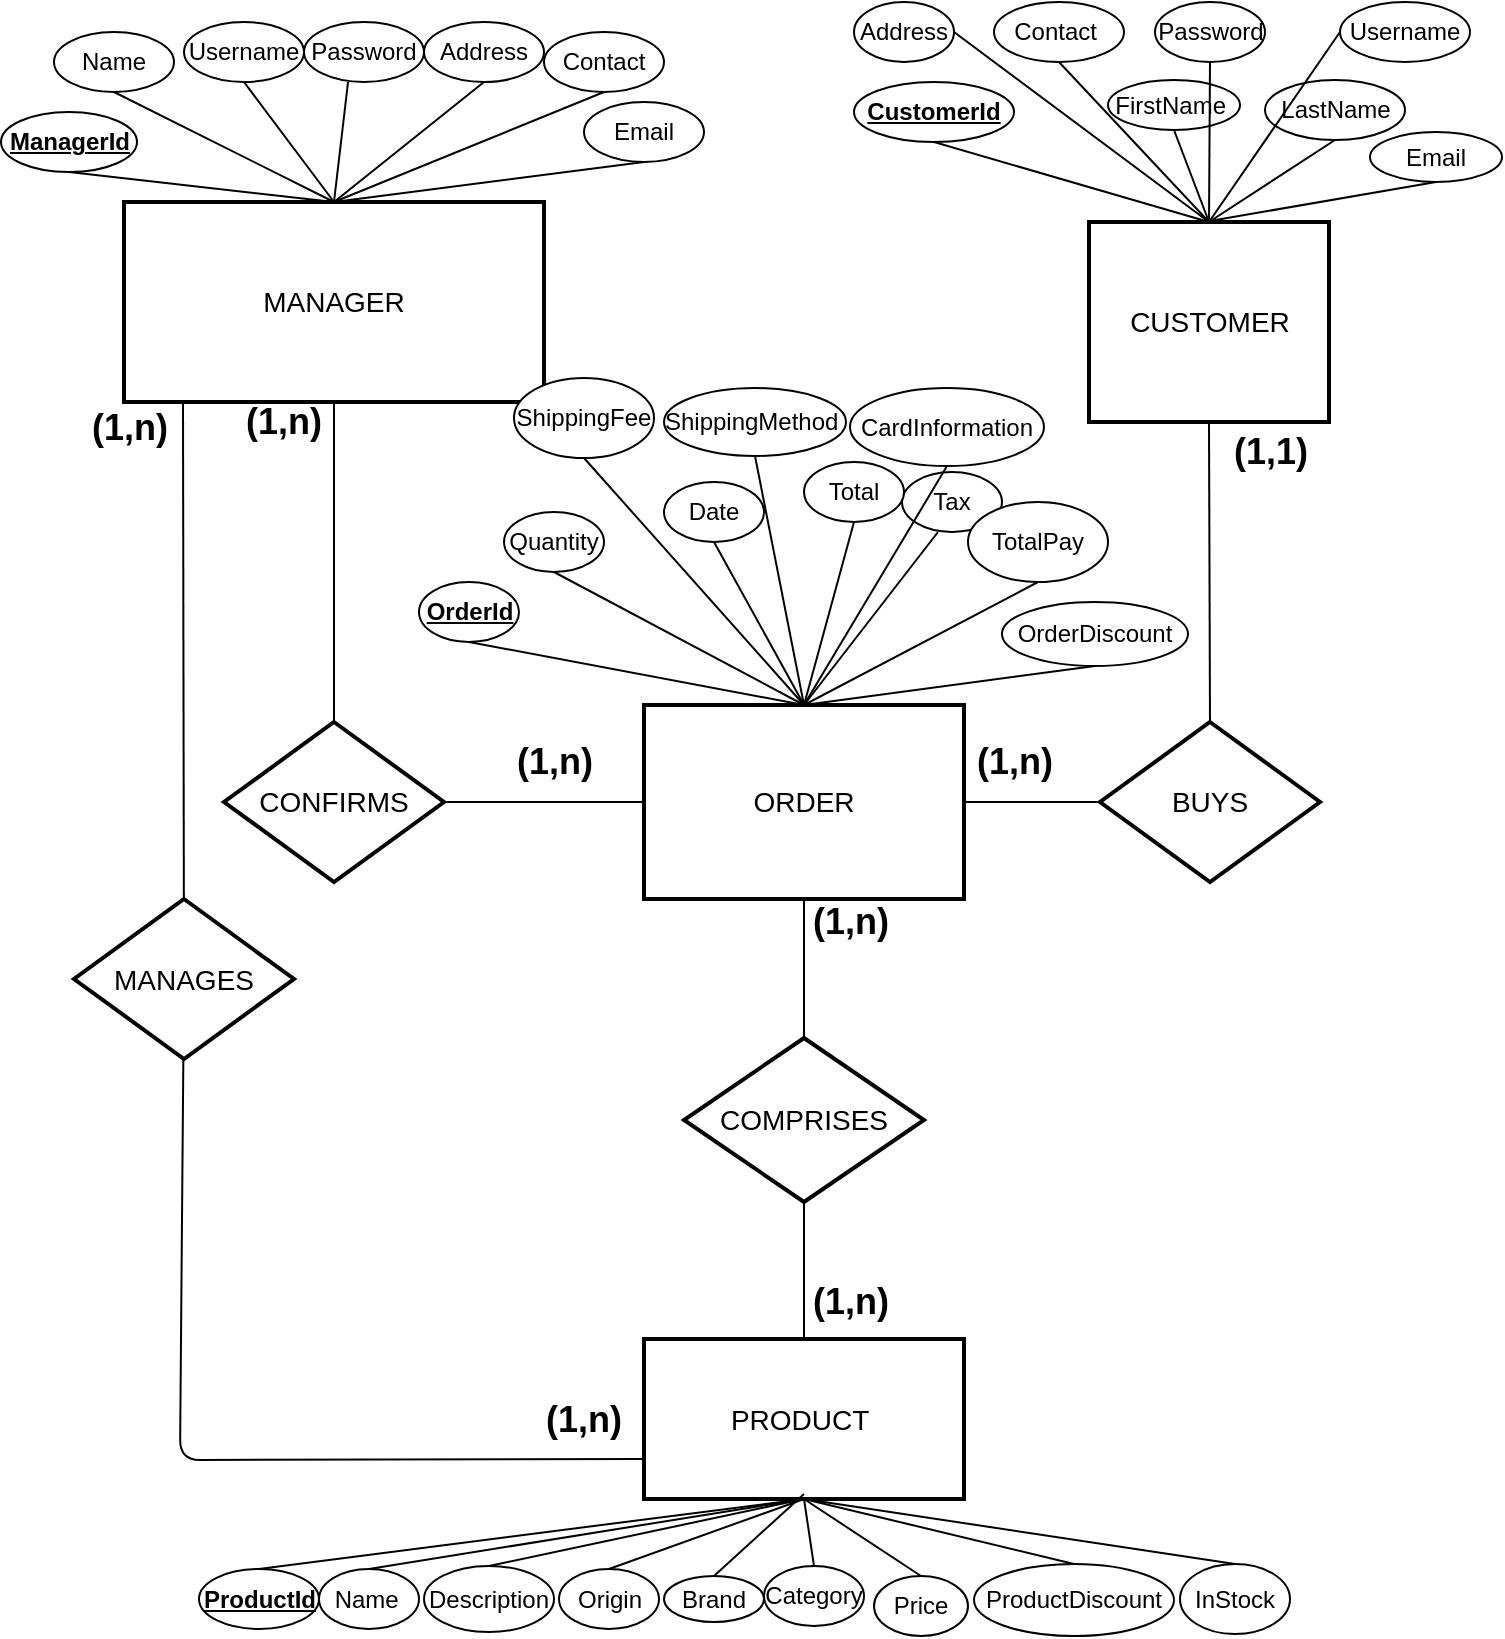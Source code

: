 <mxfile version="12.1.9" type="github" pages="3">
  <diagram id="4OfXftk75SzX3CCM5KAg" name="Page-1">
    <mxGraphModel dx="1088" dy="728" grid="1" gridSize="10" guides="1" tooltips="1" connect="1" arrows="1" fold="1" page="1" pageScale="1" pageWidth="850" pageHeight="1100" math="0" shadow="0">
      <root>
        <mxCell id="0"/>
        <mxCell id="1" parent="0"/>
        <mxCell id="jnK2DR1FTww_ajMCzkvB-4" value="PRODUCT&amp;nbsp;&lt;br&gt;" style="strokeWidth=2;whiteSpace=wrap;html=1;align=center;fontSize=14;" parent="1" vertex="1">
          <mxGeometry x="360" y="788.5" width="160" height="80" as="geometry"/>
        </mxCell>
        <mxCell id="jnK2DR1FTww_ajMCzkvB-7" value="CUSTOMER" style="strokeWidth=2;whiteSpace=wrap;html=1;align=center;fontSize=14;" parent="1" vertex="1">
          <mxGeometry x="582.5" y="230" width="120" height="100" as="geometry"/>
        </mxCell>
        <mxCell id="jnK2DR1FTww_ajMCzkvB-8" value="MANAGER" style="strokeWidth=2;whiteSpace=wrap;html=1;align=center;fontSize=14;" parent="1" vertex="1">
          <mxGeometry x="100" y="220" width="210" height="100" as="geometry"/>
        </mxCell>
        <mxCell id="jnK2DR1FTww_ajMCzkvB-9" value="ORDER" style="strokeWidth=2;whiteSpace=wrap;html=1;align=center;fontSize=14;" parent="1" vertex="1">
          <mxGeometry x="360" y="471.5" width="160" height="97" as="geometry"/>
        </mxCell>
        <mxCell id="jnK2DR1FTww_ajMCzkvB-10" value="COMPRISES" style="shape=rhombus;strokeWidth=2;fontSize=17;perimeter=rhombusPerimeter;whiteSpace=wrap;html=1;align=center;fontSize=14;" parent="1" vertex="1">
          <mxGeometry x="380" y="638" width="120" height="82" as="geometry"/>
        </mxCell>
        <mxCell id="jnK2DR1FTww_ajMCzkvB-11" value="BUYS" style="shape=rhombus;strokeWidth=2;fontSize=17;perimeter=rhombusPerimeter;whiteSpace=wrap;html=1;align=center;fontSize=14;" parent="1" vertex="1">
          <mxGeometry x="588" y="480" width="110" height="80" as="geometry"/>
        </mxCell>
        <mxCell id="jnK2DR1FTww_ajMCzkvB-12" value="CONFIRMS" style="shape=rhombus;strokeWidth=2;fontSize=13;perimeter=rhombusPerimeter;whiteSpace=wrap;html=1;align=center;fontSize=14;" parent="1" vertex="1">
          <mxGeometry x="150" y="480" width="110" height="80" as="geometry"/>
        </mxCell>
        <mxCell id="jnK2DR1FTww_ajMCzkvB-13" value="Name&amp;nbsp;" style="ellipse;whiteSpace=wrap;html=1;" parent="1" vertex="1">
          <mxGeometry x="197.5" y="903.5" width="50" height="30" as="geometry"/>
        </mxCell>
        <mxCell id="jnK2DR1FTww_ajMCzkvB-15" value="Origin" style="ellipse;whiteSpace=wrap;html=1;" parent="1" vertex="1">
          <mxGeometry x="317.5" y="903.5" width="50" height="30" as="geometry"/>
        </mxCell>
        <mxCell id="jnK2DR1FTww_ajMCzkvB-16" value="Price" style="ellipse;whiteSpace=wrap;html=1;" parent="1" vertex="1">
          <mxGeometry x="475" y="907" width="47" height="30" as="geometry"/>
        </mxCell>
        <mxCell id="jnK2DR1FTww_ajMCzkvB-17" value="InStock" style="ellipse;whiteSpace=wrap;html=1;" parent="1" vertex="1">
          <mxGeometry x="628" y="901" width="55" height="35" as="geometry"/>
        </mxCell>
        <mxCell id="jnK2DR1FTww_ajMCzkvB-18" value="ProductId" style="ellipse;whiteSpace=wrap;html=1;fontStyle=5" parent="1" vertex="1">
          <mxGeometry x="137.5" y="903.5" width="60" height="30" as="geometry"/>
        </mxCell>
        <mxCell id="jnK2DR1FTww_ajMCzkvB-19" value="Description" style="ellipse;whiteSpace=wrap;html=1;" parent="1" vertex="1">
          <mxGeometry x="250" y="902" width="65" height="33" as="geometry"/>
        </mxCell>
        <mxCell id="jnK2DR1FTww_ajMCzkvB-20" value="ProductDiscount" style="ellipse;whiteSpace=wrap;html=1;" parent="1" vertex="1">
          <mxGeometry x="525" y="901" width="100" height="36" as="geometry"/>
        </mxCell>
        <mxCell id="jnK2DR1FTww_ajMCzkvB-23" value="Date" style="ellipse;whiteSpace=wrap;html=1;" parent="1" vertex="1">
          <mxGeometry x="370" y="360" width="50" height="30" as="geometry"/>
        </mxCell>
        <mxCell id="jnK2DR1FTww_ajMCzkvB-24" value="Quantity" style="ellipse;whiteSpace=wrap;html=1;" parent="1" vertex="1">
          <mxGeometry x="290" y="375" width="50" height="30" as="geometry"/>
        </mxCell>
        <mxCell id="jnK2DR1FTww_ajMCzkvB-25" value="CustomerId" style="ellipse;whiteSpace=wrap;html=1;fontStyle=5" parent="1" vertex="1">
          <mxGeometry x="465" y="160" width="80" height="30" as="geometry"/>
        </mxCell>
        <mxCell id="jnK2DR1FTww_ajMCzkvB-26" value="CardInformation" style="ellipse;whiteSpace=wrap;html=1;" parent="1" vertex="1">
          <mxGeometry x="463" y="313" width="97" height="39" as="geometry"/>
        </mxCell>
        <mxCell id="jnK2DR1FTww_ajMCzkvB-27" value="FirstName&amp;nbsp;" style="ellipse;whiteSpace=wrap;html=1;" parent="1" vertex="1">
          <mxGeometry x="592" y="159" width="66" height="25" as="geometry"/>
        </mxCell>
        <mxCell id="jnK2DR1FTww_ajMCzkvB-28" value="OrderId" style="ellipse;whiteSpace=wrap;html=1;fontStyle=5" parent="1" vertex="1">
          <mxGeometry x="247.5" y="410" width="50" height="30" as="geometry"/>
        </mxCell>
        <mxCell id="jnK2DR1FTww_ajMCzkvB-31" value="ShippingMethod&amp;nbsp;" style="ellipse;whiteSpace=wrap;html=1;" parent="1" vertex="1">
          <mxGeometry x="370" y="313" width="91" height="34" as="geometry"/>
        </mxCell>
        <mxCell id="jnK2DR1FTww_ajMCzkvB-33" value="LastName" style="ellipse;whiteSpace=wrap;html=1;" parent="1" vertex="1">
          <mxGeometry x="670.5" y="159" width="70" height="30" as="geometry"/>
        </mxCell>
        <mxCell id="jnK2DR1FTww_ajMCzkvB-39" value="Contact&amp;nbsp;" style="ellipse;whiteSpace=wrap;html=1;" parent="1" vertex="1">
          <mxGeometry x="535" y="120" width="65" height="30" as="geometry"/>
        </mxCell>
        <mxCell id="jnK2DR1FTww_ajMCzkvB-40" value="Password" style="ellipse;whiteSpace=wrap;html=1;" parent="1" vertex="1">
          <mxGeometry x="615.5" y="120" width="55" height="30" as="geometry"/>
        </mxCell>
        <mxCell id="jnK2DR1FTww_ajMCzkvB-41" value="Address" style="ellipse;whiteSpace=wrap;html=1;" parent="1" vertex="1">
          <mxGeometry x="465" y="120" width="50" height="30" as="geometry"/>
        </mxCell>
        <mxCell id="jnK2DR1FTww_ajMCzkvB-48" value="OrderDiscount" style="ellipse;whiteSpace=wrap;html=1;" parent="1" vertex="1">
          <mxGeometry x="539" y="420" width="93" height="32" as="geometry"/>
        </mxCell>
        <mxCell id="jnK2DR1FTww_ajMCzkvB-49" value="Tax" style="ellipse;whiteSpace=wrap;html=1;" parent="1" vertex="1">
          <mxGeometry x="489" y="355" width="50" height="30" as="geometry"/>
        </mxCell>
        <mxCell id="jnK2DR1FTww_ajMCzkvB-50" value="Total" style="ellipse;whiteSpace=wrap;html=1;" parent="1" vertex="1">
          <mxGeometry x="440" y="350" width="50" height="30" as="geometry"/>
        </mxCell>
        <mxCell id="jnK2DR1FTww_ajMCzkvB-51" value="ShippingFee" style="ellipse;whiteSpace=wrap;html=1;" parent="1" vertex="1">
          <mxGeometry x="295" y="308" width="70" height="40" as="geometry"/>
        </mxCell>
        <mxCell id="jnK2DR1FTww_ajMCzkvB-52" value="" style="endArrow=none;html=1;fontSize=13;exitX=0.5;exitY=0;exitDx=0;exitDy=0;entryX=0.5;entryY=1;entryDx=0;entryDy=0;" parent="1" source="jnK2DR1FTww_ajMCzkvB-18" target="jnK2DR1FTww_ajMCzkvB-4" edge="1">
          <mxGeometry width="50" height="50" relative="1" as="geometry">
            <mxPoint x="90" y="1040" as="sourcePoint"/>
            <mxPoint x="206" y="799" as="targetPoint"/>
          </mxGeometry>
        </mxCell>
        <mxCell id="jnK2DR1FTww_ajMCzkvB-53" value="" style="endArrow=none;html=1;fontSize=13;entryX=0.5;entryY=1;entryDx=0;entryDy=0;exitX=0.5;exitY=0;exitDx=0;exitDy=0;" parent="1" source="jnK2DR1FTww_ajMCzkvB-13" target="jnK2DR1FTww_ajMCzkvB-4" edge="1">
          <mxGeometry width="50" height="50" relative="1" as="geometry">
            <mxPoint x="130" y="850" as="sourcePoint"/>
            <mxPoint x="222.02" y="809.04" as="targetPoint"/>
          </mxGeometry>
        </mxCell>
        <mxCell id="jnK2DR1FTww_ajMCzkvB-54" value="" style="endArrow=none;html=1;fontSize=13;exitX=0.5;exitY=0;exitDx=0;exitDy=0;entryX=0.5;entryY=1;entryDx=0;entryDy=0;" parent="1" source="jnK2DR1FTww_ajMCzkvB-20" target="jnK2DR1FTww_ajMCzkvB-4" edge="1">
          <mxGeometry width="50" height="50" relative="1" as="geometry">
            <mxPoint x="140" y="860" as="sourcePoint"/>
            <mxPoint x="210" y="800" as="targetPoint"/>
            <Array as="points"/>
          </mxGeometry>
        </mxCell>
        <mxCell id="jnK2DR1FTww_ajMCzkvB-55" value="" style="endArrow=none;html=1;fontSize=13;exitX=0.5;exitY=0;exitDx=0;exitDy=0;entryX=0.5;entryY=1;entryDx=0;entryDy=0;" parent="1" source="jnK2DR1FTww_ajMCzkvB-17" target="jnK2DR1FTww_ajMCzkvB-4" edge="1">
          <mxGeometry width="50" height="50" relative="1" as="geometry">
            <mxPoint x="200" y="900" as="sourcePoint"/>
            <mxPoint x="210" y="800" as="targetPoint"/>
          </mxGeometry>
        </mxCell>
        <mxCell id="jnK2DR1FTww_ajMCzkvB-56" value="" style="endArrow=none;html=1;fontSize=13;exitX=0.5;exitY=0;exitDx=0;exitDy=0;entryX=0.5;entryY=1;entryDx=0;entryDy=0;" parent="1" source="jnK2DR1FTww_ajMCzkvB-15" target="jnK2DR1FTww_ajMCzkvB-4" edge="1">
          <mxGeometry width="50" height="50" relative="1" as="geometry">
            <mxPoint x="160" y="880" as="sourcePoint"/>
            <mxPoint x="210" y="800" as="targetPoint"/>
          </mxGeometry>
        </mxCell>
        <mxCell id="jnK2DR1FTww_ajMCzkvB-57" value="" style="endArrow=none;html=1;fontSize=13;exitX=0.5;exitY=0;exitDx=0;exitDy=0;entryX=0.5;entryY=1;entryDx=0;entryDy=0;" parent="1" source="jnK2DR1FTww_ajMCzkvB-19" target="jnK2DR1FTww_ajMCzkvB-4" edge="1">
          <mxGeometry width="50" height="50" relative="1" as="geometry">
            <mxPoint x="170" y="890" as="sourcePoint"/>
            <mxPoint x="210" y="800" as="targetPoint"/>
          </mxGeometry>
        </mxCell>
        <mxCell id="jnK2DR1FTww_ajMCzkvB-58" value="" style="endArrow=none;html=1;fontSize=13;exitX=0.5;exitY=0;exitDx=0;exitDy=0;entryX=0.5;entryY=1;entryDx=0;entryDy=0;" parent="1" source="jnK2DR1FTww_ajMCzkvB-16" target="jnK2DR1FTww_ajMCzkvB-4" edge="1">
          <mxGeometry width="50" height="50" relative="1" as="geometry">
            <mxPoint x="300" y="850" as="sourcePoint"/>
            <mxPoint x="220" y="810" as="targetPoint"/>
          </mxGeometry>
        </mxCell>
        <mxCell id="jnK2DR1FTww_ajMCzkvB-61" value="" style="endArrow=none;html=1;fontSize=13;entryX=0.5;entryY=0;entryDx=0;entryDy=0;exitX=0.5;exitY=1;exitDx=0;exitDy=0;" parent="1" source="jnK2DR1FTww_ajMCzkvB-28" target="jnK2DR1FTww_ajMCzkvB-9" edge="1">
          <mxGeometry width="50" height="50" relative="1" as="geometry">
            <mxPoint x="90" y="1040" as="sourcePoint"/>
            <mxPoint x="140" y="990" as="targetPoint"/>
          </mxGeometry>
        </mxCell>
        <mxCell id="jnK2DR1FTww_ajMCzkvB-64" value="" style="endArrow=none;html=1;fontSize=13;exitX=0.36;exitY=1;exitDx=0;exitDy=0;exitPerimeter=0;entryX=0.5;entryY=0;entryDx=0;entryDy=0;" parent="1" source="jnK2DR1FTww_ajMCzkvB-49" target="jnK2DR1FTww_ajMCzkvB-9" edge="1">
          <mxGeometry width="50" height="50" relative="1" as="geometry">
            <mxPoint x="575" y="870" as="sourcePoint"/>
            <mxPoint x="430" y="470" as="targetPoint"/>
          </mxGeometry>
        </mxCell>
        <mxCell id="jnK2DR1FTww_ajMCzkvB-65" value="" style="endArrow=none;html=1;fontSize=13;entryX=0.5;entryY=0;entryDx=0;entryDy=0;exitX=0.5;exitY=1;exitDx=0;exitDy=0;" parent="1" source="jnK2DR1FTww_ajMCzkvB-24" target="jnK2DR1FTww_ajMCzkvB-9" edge="1">
          <mxGeometry width="50" height="50" relative="1" as="geometry">
            <mxPoint x="640" y="830" as="sourcePoint"/>
            <mxPoint x="660" y="800" as="targetPoint"/>
          </mxGeometry>
        </mxCell>
        <mxCell id="jnK2DR1FTww_ajMCzkvB-66" value="" style="endArrow=none;html=1;fontSize=13;entryX=0.5;entryY=0;entryDx=0;entryDy=0;exitX=0.5;exitY=1;exitDx=0;exitDy=0;" parent="1" source="jnK2DR1FTww_ajMCzkvB-23" target="jnK2DR1FTww_ajMCzkvB-9" edge="1">
          <mxGeometry width="50" height="50" relative="1" as="geometry">
            <mxPoint x="595" y="890" as="sourcePoint"/>
            <mxPoint x="710" y="845" as="targetPoint"/>
          </mxGeometry>
        </mxCell>
        <mxCell id="jnK2DR1FTww_ajMCzkvB-68" value="" style="endArrow=none;html=1;fontSize=13;entryX=0.5;entryY=0;entryDx=0;entryDy=0;exitX=0.5;exitY=1;exitDx=0;exitDy=0;" parent="1" source="jnK2DR1FTww_ajMCzkvB-48" target="jnK2DR1FTww_ajMCzkvB-9" edge="1">
          <mxGeometry width="50" height="50" relative="1" as="geometry">
            <mxPoint x="605" y="900" as="sourcePoint"/>
            <mxPoint x="720" y="855" as="targetPoint"/>
          </mxGeometry>
        </mxCell>
        <mxCell id="jnK2DR1FTww_ajMCzkvB-70" value="" style="endArrow=none;html=1;fontSize=13;entryX=0.5;entryY=0;entryDx=0;entryDy=0;exitX=0.5;exitY=1;exitDx=0;exitDy=0;" parent="1" source="jnK2DR1FTww_ajMCzkvB-50" target="jnK2DR1FTww_ajMCzkvB-9" edge="1">
          <mxGeometry width="50" height="50" relative="1" as="geometry">
            <mxPoint x="625" y="920" as="sourcePoint"/>
            <mxPoint x="740" y="875" as="targetPoint"/>
          </mxGeometry>
        </mxCell>
        <mxCell id="0iS4P3OPMXxAXRuDkmN--1" value="" style="endArrow=none;html=1;fontSize=13;entryX=0.5;entryY=0;entryDx=0;entryDy=0;exitX=0.5;exitY=1;exitDx=0;exitDy=0;" parent="1" source="jnK2DR1FTww_ajMCzkvB-25" target="jnK2DR1FTww_ajMCzkvB-7" edge="1">
          <mxGeometry width="50" height="50" relative="1" as="geometry">
            <mxPoint x="515" y="437.5" as="sourcePoint"/>
            <mxPoint x="630" y="392.5" as="targetPoint"/>
          </mxGeometry>
        </mxCell>
        <mxCell id="0iS4P3OPMXxAXRuDkmN--2" value="" style="endArrow=none;html=1;fontSize=13;exitX=0.5;exitY=1;exitDx=0;exitDy=0;entryX=0.5;entryY=0;entryDx=0;entryDy=0;" parent="1" source="jnK2DR1FTww_ajMCzkvB-27" target="jnK2DR1FTww_ajMCzkvB-7" edge="1">
          <mxGeometry width="50" height="50" relative="1" as="geometry">
            <mxPoint x="540" y="200" as="sourcePoint"/>
            <mxPoint x="630" y="230" as="targetPoint"/>
          </mxGeometry>
        </mxCell>
        <mxCell id="0iS4P3OPMXxAXRuDkmN--3" value="" style="endArrow=none;html=1;fontSize=13;entryX=0.5;entryY=0;entryDx=0;entryDy=0;exitX=1;exitY=0.5;exitDx=0;exitDy=0;" parent="1" source="jnK2DR1FTww_ajMCzkvB-41" target="jnK2DR1FTww_ajMCzkvB-7" edge="1">
          <mxGeometry width="50" height="50" relative="1" as="geometry">
            <mxPoint x="550" y="210" as="sourcePoint"/>
            <mxPoint x="650" y="250" as="targetPoint"/>
          </mxGeometry>
        </mxCell>
        <mxCell id="0iS4P3OPMXxAXRuDkmN--4" value="" style="endArrow=none;html=1;fontSize=13;entryX=0.5;entryY=0;entryDx=0;entryDy=0;exitX=0.5;exitY=1;exitDx=0;exitDy=0;" parent="1" source="jnK2DR1FTww_ajMCzkvB-39" target="jnK2DR1FTww_ajMCzkvB-7" edge="1">
          <mxGeometry width="50" height="50" relative="1" as="geometry">
            <mxPoint x="560" y="220" as="sourcePoint"/>
            <mxPoint x="660" y="260" as="targetPoint"/>
          </mxGeometry>
        </mxCell>
        <mxCell id="0iS4P3OPMXxAXRuDkmN--5" value="" style="endArrow=none;html=1;fontSize=13;entryX=0.5;entryY=0;entryDx=0;entryDy=0;exitX=0.5;exitY=1;exitDx=0;exitDy=0;" parent="1" source="jnK2DR1FTww_ajMCzkvB-40" target="jnK2DR1FTww_ajMCzkvB-7" edge="1">
          <mxGeometry width="50" height="50" relative="1" as="geometry">
            <mxPoint x="570" y="230" as="sourcePoint"/>
            <mxPoint x="670" y="270" as="targetPoint"/>
          </mxGeometry>
        </mxCell>
        <mxCell id="0iS4P3OPMXxAXRuDkmN--6" value="" style="endArrow=none;html=1;fontSize=13;exitX=0.5;exitY=1;exitDx=0;exitDy=0;entryX=0.5;entryY=0;entryDx=0;entryDy=0;" parent="1" source="jnK2DR1FTww_ajMCzkvB-33" target="jnK2DR1FTww_ajMCzkvB-7" edge="1">
          <mxGeometry width="50" height="50" relative="1" as="geometry">
            <mxPoint x="580" y="240" as="sourcePoint"/>
            <mxPoint x="630" y="230" as="targetPoint"/>
          </mxGeometry>
        </mxCell>
        <mxCell id="0iS4P3OPMXxAXRuDkmN--15" value="ManagerId" style="ellipse;whiteSpace=wrap;html=1;fontStyle=5" parent="1" vertex="1">
          <mxGeometry x="38.5" y="175" width="68" height="30" as="geometry"/>
        </mxCell>
        <mxCell id="0iS4P3OPMXxAXRuDkmN--16" value="Username" style="ellipse;whiteSpace=wrap;html=1;" parent="1" vertex="1">
          <mxGeometry x="130" y="130" width="60" height="30" as="geometry"/>
        </mxCell>
        <mxCell id="0iS4P3OPMXxAXRuDkmN--19" value="" style="endArrow=none;html=1;fontSize=13;entryX=0.5;entryY=0;entryDx=0;entryDy=0;exitX=0.5;exitY=1;exitDx=0;exitDy=0;" parent="1" source="0iS4P3OPMXxAXRuDkmN--15" target="jnK2DR1FTww_ajMCzkvB-8" edge="1">
          <mxGeometry width="50" height="50" relative="1" as="geometry">
            <mxPoint x="515" y="200" as="sourcePoint"/>
            <mxPoint x="640" y="240" as="targetPoint"/>
          </mxGeometry>
        </mxCell>
        <mxCell id="0iS4P3OPMXxAXRuDkmN--20" value="" style="endArrow=none;html=1;fontSize=13;entryX=0.5;entryY=1;entryDx=0;entryDy=0;exitX=0.5;exitY=0;exitDx=0;exitDy=0;" parent="1" source="jnK2DR1FTww_ajMCzkvB-8" target="0iS4P3OPMXxAXRuDkmN--16" edge="1">
          <mxGeometry width="50" height="50" relative="1" as="geometry">
            <mxPoint x="155" y="200" as="sourcePoint"/>
            <mxPoint x="215" y="230" as="targetPoint"/>
          </mxGeometry>
        </mxCell>
        <mxCell id="0iS4P3OPMXxAXRuDkmN--21" value="" style="endArrow=none;html=1;fontSize=13;entryX=1;entryY=0.5;entryDx=0;entryDy=0;exitX=0;exitY=0.5;exitDx=0;exitDy=0;" parent="1" source="jnK2DR1FTww_ajMCzkvB-9" target="jnK2DR1FTww_ajMCzkvB-12" edge="1">
          <mxGeometry width="50" height="50" relative="1" as="geometry">
            <mxPoint x="610" y="710" as="sourcePoint"/>
            <mxPoint x="130" y="990" as="targetPoint"/>
          </mxGeometry>
        </mxCell>
        <mxCell id="0iS4P3OPMXxAXRuDkmN--22" value="" style="endArrow=none;html=1;fontSize=13;entryX=0.5;entryY=1;entryDx=0;entryDy=0;exitX=0.5;exitY=0;exitDx=0;exitDy=0;" parent="1" source="jnK2DR1FTww_ajMCzkvB-12" target="jnK2DR1FTww_ajMCzkvB-8" edge="1">
          <mxGeometry width="50" height="50" relative="1" as="geometry">
            <mxPoint x="90" y="570" as="sourcePoint"/>
            <mxPoint x="140" y="440" as="targetPoint"/>
          </mxGeometry>
        </mxCell>
        <mxCell id="0iS4P3OPMXxAXRuDkmN--23" value="" style="endArrow=none;html=1;fontSize=13;entryX=0.5;entryY=1;entryDx=0;entryDy=0;exitX=0.5;exitY=0;exitDx=0;exitDy=0;" parent="1" source="jnK2DR1FTww_ajMCzkvB-4" target="jnK2DR1FTww_ajMCzkvB-10" edge="1">
          <mxGeometry width="50" height="50" relative="1" as="geometry">
            <mxPoint x="80" y="1040" as="sourcePoint"/>
            <mxPoint x="130" y="990" as="targetPoint"/>
          </mxGeometry>
        </mxCell>
        <mxCell id="0iS4P3OPMXxAXRuDkmN--24" value="" style="endArrow=none;html=1;fontSize=13;exitX=0.5;exitY=0;exitDx=0;exitDy=0;" parent="1" source="jnK2DR1FTww_ajMCzkvB-10" target="jnK2DR1FTww_ajMCzkvB-9" edge="1">
          <mxGeometry width="50" height="50" relative="1" as="geometry">
            <mxPoint x="80" y="1040" as="sourcePoint"/>
            <mxPoint x="570" y="760" as="targetPoint"/>
          </mxGeometry>
        </mxCell>
        <mxCell id="0iS4P3OPMXxAXRuDkmN--25" value="" style="endArrow=none;html=1;fontSize=13;entryX=0;entryY=0.5;entryDx=0;entryDy=0;exitX=1;exitY=0.5;exitDx=0;exitDy=0;" parent="1" source="jnK2DR1FTww_ajMCzkvB-9" target="jnK2DR1FTww_ajMCzkvB-11" edge="1">
          <mxGeometry width="50" height="50" relative="1" as="geometry">
            <mxPoint x="360" y="620" as="sourcePoint"/>
            <mxPoint x="460" y="630" as="targetPoint"/>
          </mxGeometry>
        </mxCell>
        <mxCell id="0iS4P3OPMXxAXRuDkmN--28" value="" style="endArrow=none;html=1;fontSize=13;exitX=0.5;exitY=1;exitDx=0;exitDy=0;entryX=0.5;entryY=0;entryDx=0;entryDy=0;" parent="1" source="jnK2DR1FTww_ajMCzkvB-7" target="jnK2DR1FTww_ajMCzkvB-11" edge="1">
          <mxGeometry width="50" height="50" relative="1" as="geometry">
            <mxPoint x="470" y="435" as="sourcePoint"/>
            <mxPoint x="560" y="460" as="targetPoint"/>
          </mxGeometry>
        </mxCell>
        <mxCell id="0iS4P3OPMXxAXRuDkmN--29" value="" style="endArrow=none;html=1;fontSize=13;entryX=0.5;entryY=0;entryDx=0;entryDy=0;exitX=0.5;exitY=1;exitDx=0;exitDy=0;" parent="1" source="jnK2DR1FTww_ajMCzkvB-51" target="jnK2DR1FTww_ajMCzkvB-9" edge="1">
          <mxGeometry width="50" height="50" relative="1" as="geometry">
            <mxPoint x="701.51" y="898.01" as="sourcePoint"/>
            <mxPoint x="653" y="813" as="targetPoint"/>
          </mxGeometry>
        </mxCell>
        <mxCell id="0iS4P3OPMXxAXRuDkmN--30" value="" style="endArrow=none;html=1;fontSize=13;entryX=0.5;entryY=0;entryDx=0;entryDy=0;exitX=0.5;exitY=1;exitDx=0;exitDy=0;" parent="1" source="jnK2DR1FTww_ajMCzkvB-26" target="jnK2DR1FTww_ajMCzkvB-9" edge="1">
          <mxGeometry width="50" height="50" relative="1" as="geometry">
            <mxPoint x="711.51" y="908.01" as="sourcePoint"/>
            <mxPoint x="663" y="823" as="targetPoint"/>
          </mxGeometry>
        </mxCell>
        <mxCell id="0iS4P3OPMXxAXRuDkmN--31" value="" style="endArrow=none;html=1;fontSize=13;exitX=0.5;exitY=1;exitDx=0;exitDy=0;entryX=0.5;entryY=0;entryDx=0;entryDy=0;" parent="1" source="jnK2DR1FTww_ajMCzkvB-31" target="jnK2DR1FTww_ajMCzkvB-9" edge="1">
          <mxGeometry width="50" height="50" relative="1" as="geometry">
            <mxPoint x="721.51" y="918.01" as="sourcePoint"/>
            <mxPoint x="430" y="470" as="targetPoint"/>
          </mxGeometry>
        </mxCell>
        <mxCell id="0iS4P3OPMXxAXRuDkmN--37" value="(1,n)&amp;nbsp;" style="text;html=1;strokeColor=none;fillColor=none;align=center;verticalAlign=middle;whiteSpace=wrap;rounded=0;fontSize=18;fontStyle=1" parent="1" vertex="1">
          <mxGeometry x="150" y="320" width="65" height="20" as="geometry"/>
        </mxCell>
        <mxCell id="0iS4P3OPMXxAXRuDkmN--38" value="(1,n)" style="text;html=1;strokeColor=none;fillColor=none;align=center;verticalAlign=middle;whiteSpace=wrap;rounded=0;fontSize=18;fontStyle=1" parent="1" vertex="1">
          <mxGeometry x="430.5" y="760" width="65" height="20" as="geometry"/>
        </mxCell>
        <mxCell id="0iS4P3OPMXxAXRuDkmN--39" value="(1,1)" style="text;html=1;strokeColor=none;fillColor=none;align=center;verticalAlign=middle;whiteSpace=wrap;rounded=0;fontSize=18;fontStyle=1" parent="1" vertex="1">
          <mxGeometry x="640.5" y="335" width="65" height="20" as="geometry"/>
        </mxCell>
        <mxCell id="0iS4P3OPMXxAXRuDkmN--40" value="(1,n)" style="text;html=1;strokeColor=none;fillColor=none;align=center;verticalAlign=middle;whiteSpace=wrap;rounded=0;fontSize=18;fontStyle=1" parent="1" vertex="1">
          <mxGeometry x="430.5" y="570" width="65" height="20" as="geometry"/>
        </mxCell>
        <mxCell id="0iS4P3OPMXxAXRuDkmN--47" value="" style="endArrow=none;html=1;fontSize=13;exitX=0.5;exitY=0;exitDx=0;exitDy=0;entryX=0.5;entryY=1;entryDx=0;entryDy=0;" parent="1" source="KhhrRzOrdO5xU6kBtB1h-17" target="jnK2DR1FTww_ajMCzkvB-4" edge="1">
          <mxGeometry width="50" height="50" relative="1" as="geometry">
            <mxPoint x="72.5" y="884.5" as="sourcePoint"/>
            <mxPoint x="215" y="810" as="targetPoint"/>
          </mxGeometry>
        </mxCell>
        <mxCell id="dp1j2dgFJNhXF5AT_NjH-3" value="" style="endArrow=none;html=1;fontSize=18;exitX=0.5;exitY=1;exitDx=0;exitDy=0;entryX=0.5;entryY=0;entryDx=0;entryDy=0;" parent="1" source="dp1j2dgFJNhXF5AT_NjH-4" edge="1" target="jnK2DR1FTww_ajMCzkvB-9">
          <mxGeometry width="50" height="50" relative="1" as="geometry">
            <mxPoint x="470" y="1010" as="sourcePoint"/>
            <mxPoint x="640" y="810" as="targetPoint"/>
          </mxGeometry>
        </mxCell>
        <mxCell id="dp1j2dgFJNhXF5AT_NjH-4" value="TotalPay" style="ellipse;whiteSpace=wrap;html=1;" parent="1" vertex="1">
          <mxGeometry x="522" y="370" width="70" height="40" as="geometry"/>
        </mxCell>
        <mxCell id="KhhrRzOrdO5xU6kBtB1h-1" value="Password" style="ellipse;whiteSpace=wrap;html=1;" vertex="1" parent="1">
          <mxGeometry x="190" y="130" width="60" height="30" as="geometry"/>
        </mxCell>
        <mxCell id="KhhrRzOrdO5xU6kBtB1h-2" value="Name" style="ellipse;whiteSpace=wrap;html=1;" vertex="1" parent="1">
          <mxGeometry x="65" y="135" width="60" height="30" as="geometry"/>
        </mxCell>
        <mxCell id="KhhrRzOrdO5xU6kBtB1h-4" value="" style="endArrow=none;html=1;fontSize=13;exitX=0.5;exitY=1;exitDx=0;exitDy=0;entryX=0.5;entryY=0;entryDx=0;entryDy=0;" edge="1" parent="1" source="KhhrRzOrdO5xU6kBtB1h-2" target="jnK2DR1FTww_ajMCzkvB-8">
          <mxGeometry width="50" height="50" relative="1" as="geometry">
            <mxPoint x="155" y="200" as="sourcePoint"/>
            <mxPoint x="200" y="220" as="targetPoint"/>
          </mxGeometry>
        </mxCell>
        <mxCell id="KhhrRzOrdO5xU6kBtB1h-5" value="" style="endArrow=none;html=1;fontSize=13;entryX=0.5;entryY=1;entryDx=0;entryDy=0;exitX=0.5;exitY=0;exitDx=0;exitDy=0;" edge="1" parent="1" source="jnK2DR1FTww_ajMCzkvB-8" target="KhhrRzOrdO5xU6kBtB1h-7">
          <mxGeometry width="50" height="50" relative="1" as="geometry">
            <mxPoint x="200" y="210" as="sourcePoint"/>
            <mxPoint x="225" y="240" as="targetPoint"/>
          </mxGeometry>
        </mxCell>
        <mxCell id="KhhrRzOrdO5xU6kBtB1h-6" value="" style="endArrow=none;html=1;fontSize=13;entryX=0.367;entryY=1;entryDx=0;entryDy=0;entryPerimeter=0;exitX=0.5;exitY=0;exitDx=0;exitDy=0;" edge="1" parent="1" source="jnK2DR1FTww_ajMCzkvB-8" target="KhhrRzOrdO5xU6kBtB1h-1">
          <mxGeometry width="50" height="50" relative="1" as="geometry">
            <mxPoint x="210" y="210" as="sourcePoint"/>
            <mxPoint x="280" y="220" as="targetPoint"/>
          </mxGeometry>
        </mxCell>
        <mxCell id="KhhrRzOrdO5xU6kBtB1h-7" value="Address" style="ellipse;whiteSpace=wrap;html=1;" vertex="1" parent="1">
          <mxGeometry x="250" y="130" width="60" height="30" as="geometry"/>
        </mxCell>
        <mxCell id="KhhrRzOrdO5xU6kBtB1h-9" value="Contact" style="ellipse;whiteSpace=wrap;html=1;" vertex="1" parent="1">
          <mxGeometry x="310" y="135" width="60" height="30" as="geometry"/>
        </mxCell>
        <mxCell id="KhhrRzOrdO5xU6kBtB1h-11" value="" style="endArrow=none;html=1;fontSize=13;entryX=0.5;entryY=1;entryDx=0;entryDy=0;exitX=0.5;exitY=0;exitDx=0;exitDy=0;" edge="1" parent="1" source="jnK2DR1FTww_ajMCzkvB-8" target="KhhrRzOrdO5xU6kBtB1h-9">
          <mxGeometry width="50" height="50" relative="1" as="geometry">
            <mxPoint x="215" y="230" as="sourcePoint"/>
            <mxPoint x="327.5" y="175" as="targetPoint"/>
          </mxGeometry>
        </mxCell>
        <mxCell id="KhhrRzOrdO5xU6kBtB1h-12" value="Email" style="ellipse;whiteSpace=wrap;html=1;" vertex="1" parent="1">
          <mxGeometry x="723" y="185" width="66" height="25" as="geometry"/>
        </mxCell>
        <mxCell id="KhhrRzOrdO5xU6kBtB1h-13" value="" style="endArrow=none;html=1;fontSize=13;entryX=0.5;entryY=1;entryDx=0;entryDy=0;" edge="1" parent="1" target="KhhrRzOrdO5xU6kBtB1h-12">
          <mxGeometry width="50" height="50" relative="1" as="geometry">
            <mxPoint x="640" y="230" as="sourcePoint"/>
            <mxPoint x="652.5" y="240" as="targetPoint"/>
          </mxGeometry>
        </mxCell>
        <mxCell id="KhhrRzOrdO5xU6kBtB1h-15" value="Email" style="ellipse;whiteSpace=wrap;html=1;" vertex="1" parent="1">
          <mxGeometry x="330" y="170" width="60" height="30" as="geometry"/>
        </mxCell>
        <mxCell id="KhhrRzOrdO5xU6kBtB1h-16" value="" style="endArrow=none;html=1;fontSize=13;entryX=0.5;entryY=1;entryDx=0;entryDy=0;exitX=0.5;exitY=0;exitDx=0;exitDy=0;" edge="1" parent="1" source="jnK2DR1FTww_ajMCzkvB-8" target="KhhrRzOrdO5xU6kBtB1h-15">
          <mxGeometry width="50" height="50" relative="1" as="geometry">
            <mxPoint x="200" y="220" as="sourcePoint"/>
            <mxPoint x="350" y="175" as="targetPoint"/>
          </mxGeometry>
        </mxCell>
        <mxCell id="KhhrRzOrdO5xU6kBtB1h-17" value="Category" style="ellipse;whiteSpace=wrap;html=1;" vertex="1" parent="1">
          <mxGeometry x="420" y="902" width="50" height="30" as="geometry"/>
        </mxCell>
        <mxCell id="KhhrRzOrdO5xU6kBtB1h-18" value="Brand" style="ellipse;whiteSpace=wrap;html=1;" vertex="1" parent="1">
          <mxGeometry x="370" y="907" width="50" height="23" as="geometry"/>
        </mxCell>
        <mxCell id="KhhrRzOrdO5xU6kBtB1h-20" value="" style="endArrow=none;html=1;fontSize=13;exitX=0.5;exitY=0;exitDx=0;exitDy=0;" edge="1" parent="1" source="KhhrRzOrdO5xU6kBtB1h-18">
          <mxGeometry width="50" height="50" relative="1" as="geometry">
            <mxPoint x="197.5" y="896" as="sourcePoint"/>
            <mxPoint x="440" y="866" as="targetPoint"/>
          </mxGeometry>
        </mxCell>
        <mxCell id="KhhrRzOrdO5xU6kBtB1h-23" value="(1,n)" style="text;html=1;strokeColor=none;fillColor=none;align=center;verticalAlign=middle;whiteSpace=wrap;rounded=0;fontSize=18;fontStyle=1" vertex="1" parent="1">
          <mxGeometry x="282.5" y="490" width="65" height="20" as="geometry"/>
        </mxCell>
        <mxCell id="KhhrRzOrdO5xU6kBtB1h-30" value="" style="endArrow=none;html=1;fontSize=13;entryX=0.5;entryY=1;entryDx=0;entryDy=0;" edge="1" parent="1" source="KhhrRzOrdO5xU6kBtB1h-31">
          <mxGeometry width="50" height="50" relative="1" as="geometry">
            <mxPoint x="130" y="630" as="sourcePoint"/>
            <mxPoint x="129.5" y="320" as="targetPoint"/>
          </mxGeometry>
        </mxCell>
        <mxCell id="KhhrRzOrdO5xU6kBtB1h-33" value="" style="endArrow=none;html=1;fontSize=13;exitX=0;exitY=0.75;exitDx=0;exitDy=0;" edge="1" parent="1" source="jnK2DR1FTww_ajMCzkvB-4" target="KhhrRzOrdO5xU6kBtB1h-31">
          <mxGeometry width="50" height="50" relative="1" as="geometry">
            <mxPoint x="282.5" y="848.5" as="sourcePoint"/>
            <mxPoint x="128" y="650" as="targetPoint"/>
            <Array as="points">
              <mxPoint x="128" y="849"/>
            </Array>
          </mxGeometry>
        </mxCell>
        <mxCell id="KhhrRzOrdO5xU6kBtB1h-31" value="MANAGES" style="shape=rhombus;strokeWidth=2;fontSize=13;perimeter=rhombusPerimeter;whiteSpace=wrap;html=1;align=center;fontSize=14;" vertex="1" parent="1">
          <mxGeometry x="75" y="568.5" width="110" height="80" as="geometry"/>
        </mxCell>
        <mxCell id="KhhrRzOrdO5xU6kBtB1h-35" value="(1,n)&amp;nbsp;" style="text;html=1;strokeColor=none;fillColor=none;align=center;verticalAlign=middle;whiteSpace=wrap;rounded=0;fontSize=18;fontStyle=1" vertex="1" parent="1">
          <mxGeometry x="72.5" y="322.5" width="65" height="20" as="geometry"/>
        </mxCell>
        <mxCell id="KhhrRzOrdO5xU6kBtB1h-36" value="(1,n)&amp;nbsp;" style="text;html=1;strokeColor=none;fillColor=none;align=center;verticalAlign=middle;whiteSpace=wrap;rounded=0;fontSize=18;fontStyle=1" vertex="1" parent="1">
          <mxGeometry x="300" y="818.5" width="65" height="20" as="geometry"/>
        </mxCell>
        <mxCell id="KhhrRzOrdO5xU6kBtB1h-37" value="(1,n)" style="text;html=1;strokeColor=none;fillColor=none;align=center;verticalAlign=middle;whiteSpace=wrap;rounded=0;fontSize=18;fontStyle=1" vertex="1" parent="1">
          <mxGeometry x="512.5" y="490" width="65" height="20" as="geometry"/>
        </mxCell>
        <mxCell id="KhhrRzOrdO5xU6kBtB1h-38" value="Username" style="ellipse;whiteSpace=wrap;html=1;" vertex="1" parent="1">
          <mxGeometry x="708" y="120" width="65" height="30" as="geometry"/>
        </mxCell>
        <mxCell id="KhhrRzOrdO5xU6kBtB1h-39" value="" style="endArrow=none;html=1;fontSize=13;exitX=0;exitY=0.5;exitDx=0;exitDy=0;entryX=0.5;entryY=0;entryDx=0;entryDy=0;" edge="1" parent="1" source="KhhrRzOrdO5xU6kBtB1h-38" target="jnK2DR1FTww_ajMCzkvB-7">
          <mxGeometry width="50" height="50" relative="1" as="geometry">
            <mxPoint x="715.5" y="199" as="sourcePoint"/>
            <mxPoint x="652.5" y="240" as="targetPoint"/>
          </mxGeometry>
        </mxCell>
      </root>
    </mxGraphModel>
  </diagram>
  <diagram id="LDcTMuFV80xHcNfjHqND" name="Page-2">
    <mxGraphModel dx="1892" dy="1324" grid="1" gridSize="10" guides="1" tooltips="1" connect="1" arrows="1" fold="1" page="1" pageScale="1" pageWidth="850" pageHeight="1100" math="0" shadow="0">
      <root>
        <mxCell id="--3i5PdiJ5yU9r6fGvb7-0"/>
        <mxCell id="--3i5PdiJ5yU9r6fGvb7-1" parent="--3i5PdiJ5yU9r6fGvb7-0"/>
        <mxCell id="SbhkbPOQoYLZe-Uqvmme-0" value="Brand" style="swimlane;fontStyle=0;childLayout=stackLayout;horizontal=1;startSize=26;fillColor=#e0e0e0;horizontalStack=0;resizeParent=1;resizeParentMax=0;resizeLast=0;collapsible=1;marginBottom=0;swimlaneFillColor=#ffffff;align=center;fontSize=14;" vertex="1" parent="--3i5PdiJ5yU9r6fGvb7-1">
          <mxGeometry x="160" y="82" width="160" height="92" as="geometry"/>
        </mxCell>
        <mxCell id="SbhkbPOQoYLZe-Uqvmme-1" value="BrandId" style="shape=partialRectangle;top=0;left=0;right=0;bottom=1;align=left;verticalAlign=middle;fillColor=none;spacingLeft=34;spacingRight=4;overflow=hidden;rotatable=0;points=[[0,0.5],[1,0.5]];portConstraint=eastwest;dropTarget=0;fontStyle=5;fontSize=12;" vertex="1" parent="SbhkbPOQoYLZe-Uqvmme-0">
          <mxGeometry y="26" width="160" height="30" as="geometry"/>
        </mxCell>
        <mxCell id="SbhkbPOQoYLZe-Uqvmme-2" value="PK" style="shape=partialRectangle;top=0;left=0;bottom=0;fillColor=none;align=left;verticalAlign=middle;spacingLeft=4;spacingRight=4;overflow=hidden;rotatable=0;points=[];portConstraint=eastwest;part=1;fontSize=12;" vertex="1" connectable="0" parent="SbhkbPOQoYLZe-Uqvmme-1">
          <mxGeometry width="30" height="30" as="geometry"/>
        </mxCell>
        <mxCell id="SbhkbPOQoYLZe-Uqvmme-3" value="Location" style="shape=partialRectangle;top=0;left=0;right=0;bottom=0;align=left;verticalAlign=top;fillColor=none;spacingLeft=34;spacingRight=4;overflow=hidden;rotatable=0;points=[[0,0.5],[1,0.5]];portConstraint=eastwest;dropTarget=0;fontSize=12;" vertex="1" parent="SbhkbPOQoYLZe-Uqvmme-0">
          <mxGeometry y="56" width="160" height="26" as="geometry"/>
        </mxCell>
        <mxCell id="SbhkbPOQoYLZe-Uqvmme-4" value="" style="shape=partialRectangle;top=0;left=0;bottom=0;fillColor=none;align=left;verticalAlign=top;spacingLeft=4;spacingRight=4;overflow=hidden;rotatable=0;points=[];portConstraint=eastwest;part=1;fontSize=12;" vertex="1" connectable="0" parent="SbhkbPOQoYLZe-Uqvmme-3">
          <mxGeometry width="30" height="26" as="geometry"/>
        </mxCell>
        <mxCell id="SbhkbPOQoYLZe-Uqvmme-9" value="" style="shape=partialRectangle;top=0;left=0;right=0;bottom=0;align=left;verticalAlign=top;fillColor=none;spacingLeft=34;spacingRight=4;overflow=hidden;rotatable=0;points=[[0,0.5],[1,0.5]];portConstraint=eastwest;dropTarget=0;fontSize=12;" vertex="1" parent="SbhkbPOQoYLZe-Uqvmme-0">
          <mxGeometry y="82" width="160" height="10" as="geometry"/>
        </mxCell>
        <mxCell id="SbhkbPOQoYLZe-Uqvmme-10" value="" style="shape=partialRectangle;top=0;left=0;bottom=0;fillColor=none;align=left;verticalAlign=top;spacingLeft=4;spacingRight=4;overflow=hidden;rotatable=0;points=[];portConstraint=eastwest;part=1;fontSize=12;" vertex="1" connectable="0" parent="SbhkbPOQoYLZe-Uqvmme-9">
          <mxGeometry width="30" height="10" as="geometry"/>
        </mxCell>
        <mxCell id="SbhkbPOQoYLZe-Uqvmme-11" value="Product" style="swimlane;fontStyle=0;childLayout=stackLayout;horizontal=1;startSize=26;fillColor=#e0e0e0;horizontalStack=0;resizeParent=1;resizeParentMax=0;resizeLast=0;collapsible=1;marginBottom=0;swimlaneFillColor=#ffffff;align=center;fontSize=14;" vertex="1" parent="--3i5PdiJ5yU9r6fGvb7-1">
          <mxGeometry x="160" y="215" width="160" height="274" as="geometry"/>
        </mxCell>
        <mxCell id="SbhkbPOQoYLZe-Uqvmme-12" value="ProductId" style="shape=partialRectangle;top=0;left=0;right=0;bottom=1;align=left;verticalAlign=middle;fillColor=none;spacingLeft=34;spacingRight=4;overflow=hidden;rotatable=0;points=[[0,0.5],[1,0.5]];portConstraint=eastwest;dropTarget=0;fontStyle=5;fontSize=12;" vertex="1" parent="SbhkbPOQoYLZe-Uqvmme-11">
          <mxGeometry y="26" width="160" height="30" as="geometry"/>
        </mxCell>
        <mxCell id="SbhkbPOQoYLZe-Uqvmme-13" value="PK" style="shape=partialRectangle;top=0;left=0;bottom=0;fillColor=none;align=left;verticalAlign=middle;spacingLeft=4;spacingRight=4;overflow=hidden;rotatable=0;points=[];portConstraint=eastwest;part=1;fontSize=12;" vertex="1" connectable="0" parent="SbhkbPOQoYLZe-Uqvmme-12">
          <mxGeometry width="30" height="30" as="geometry"/>
        </mxCell>
        <mxCell id="SbhkbPOQoYLZe-Uqvmme-14" value="BrandId" style="shape=partialRectangle;top=0;left=0;right=0;bottom=0;align=left;verticalAlign=top;fillColor=none;spacingLeft=34;spacingRight=4;overflow=hidden;rotatable=0;points=[[0,0.5],[1,0.5]];portConstraint=eastwest;dropTarget=0;fontSize=12;" vertex="1" parent="SbhkbPOQoYLZe-Uqvmme-11">
          <mxGeometry y="56" width="160" height="26" as="geometry"/>
        </mxCell>
        <mxCell id="SbhkbPOQoYLZe-Uqvmme-15" value="FK" style="shape=partialRectangle;top=0;left=0;bottom=0;fillColor=none;align=left;verticalAlign=top;spacingLeft=4;spacingRight=4;overflow=hidden;rotatable=0;points=[];portConstraint=eastwest;part=1;fontSize=12;" vertex="1" connectable="0" parent="SbhkbPOQoYLZe-Uqvmme-14">
          <mxGeometry width="30" height="26" as="geometry"/>
        </mxCell>
        <mxCell id="SbhkbPOQoYLZe-Uqvmme-16" value="Name" style="shape=partialRectangle;top=0;left=0;right=0;bottom=0;align=left;verticalAlign=top;fillColor=none;spacingLeft=34;spacingRight=4;overflow=hidden;rotatable=0;points=[[0,0.5],[1,0.5]];portConstraint=eastwest;dropTarget=0;fontSize=12;" vertex="1" parent="SbhkbPOQoYLZe-Uqvmme-11">
          <mxGeometry y="82" width="160" height="26" as="geometry"/>
        </mxCell>
        <mxCell id="SbhkbPOQoYLZe-Uqvmme-17" value="" style="shape=partialRectangle;top=0;left=0;bottom=0;fillColor=none;align=left;verticalAlign=top;spacingLeft=4;spacingRight=4;overflow=hidden;rotatable=0;points=[];portConstraint=eastwest;part=1;fontSize=12;" vertex="1" connectable="0" parent="SbhkbPOQoYLZe-Uqvmme-16">
          <mxGeometry width="30" height="26" as="geometry"/>
        </mxCell>
        <mxCell id="SbhkbPOQoYLZe-Uqvmme-51" value="Origin" style="shape=partialRectangle;top=0;left=0;right=0;bottom=0;align=left;verticalAlign=top;fillColor=none;spacingLeft=34;spacingRight=4;overflow=hidden;rotatable=0;points=[[0,0.5],[1,0.5]];portConstraint=eastwest;dropTarget=0;fontSize=12;" vertex="1" parent="SbhkbPOQoYLZe-Uqvmme-11">
          <mxGeometry y="108" width="160" height="26" as="geometry"/>
        </mxCell>
        <mxCell id="SbhkbPOQoYLZe-Uqvmme-52" value="" style="shape=partialRectangle;top=0;left=0;bottom=0;fillColor=none;align=left;verticalAlign=top;spacingLeft=4;spacingRight=4;overflow=hidden;rotatable=0;points=[];portConstraint=eastwest;part=1;fontSize=12;" vertex="1" connectable="0" parent="SbhkbPOQoYLZe-Uqvmme-51">
          <mxGeometry width="30" height="26" as="geometry"/>
        </mxCell>
        <mxCell id="SbhkbPOQoYLZe-Uqvmme-55" value="Price" style="shape=partialRectangle;top=0;left=0;right=0;bottom=0;align=left;verticalAlign=top;fillColor=none;spacingLeft=34;spacingRight=4;overflow=hidden;rotatable=0;points=[[0,0.5],[1,0.5]];portConstraint=eastwest;dropTarget=0;fontSize=12;" vertex="1" parent="SbhkbPOQoYLZe-Uqvmme-11">
          <mxGeometry y="134" width="160" height="26" as="geometry"/>
        </mxCell>
        <mxCell id="SbhkbPOQoYLZe-Uqvmme-56" value="" style="shape=partialRectangle;top=0;left=0;bottom=0;fillColor=none;align=left;verticalAlign=top;spacingLeft=4;spacingRight=4;overflow=hidden;rotatable=0;points=[];portConstraint=eastwest;part=1;fontSize=12;" vertex="1" connectable="0" parent="SbhkbPOQoYLZe-Uqvmme-55">
          <mxGeometry width="30" height="26" as="geometry"/>
        </mxCell>
        <mxCell id="SbhkbPOQoYLZe-Uqvmme-53" value="Category" style="shape=partialRectangle;top=0;left=0;right=0;bottom=0;align=left;verticalAlign=top;fillColor=none;spacingLeft=34;spacingRight=4;overflow=hidden;rotatable=0;points=[[0,0.5],[1,0.5]];portConstraint=eastwest;dropTarget=0;fontSize=12;" vertex="1" parent="SbhkbPOQoYLZe-Uqvmme-11">
          <mxGeometry y="160" width="160" height="26" as="geometry"/>
        </mxCell>
        <mxCell id="SbhkbPOQoYLZe-Uqvmme-54" value="" style="shape=partialRectangle;top=0;left=0;bottom=0;fillColor=none;align=left;verticalAlign=top;spacingLeft=4;spacingRight=4;overflow=hidden;rotatable=0;points=[];portConstraint=eastwest;part=1;fontSize=12;" vertex="1" connectable="0" parent="SbhkbPOQoYLZe-Uqvmme-53">
          <mxGeometry width="30" height="26" as="geometry"/>
        </mxCell>
        <mxCell id="MDvRXlotbW8Wi4fBUQ2x-1" value="ProductDiscount" style="shape=partialRectangle;top=0;left=0;right=0;bottom=0;align=left;verticalAlign=top;fillColor=none;spacingLeft=34;spacingRight=4;overflow=hidden;rotatable=0;points=[[0,0.5],[1,0.5]];portConstraint=eastwest;dropTarget=0;fontSize=12;" vertex="1" parent="SbhkbPOQoYLZe-Uqvmme-11">
          <mxGeometry y="186" width="160" height="26" as="geometry"/>
        </mxCell>
        <mxCell id="MDvRXlotbW8Wi4fBUQ2x-2" value="" style="shape=partialRectangle;top=0;left=0;bottom=0;fillColor=none;align=left;verticalAlign=top;spacingLeft=4;spacingRight=4;overflow=hidden;rotatable=0;points=[];portConstraint=eastwest;part=1;fontSize=12;" vertex="1" connectable="0" parent="MDvRXlotbW8Wi4fBUQ2x-1">
          <mxGeometry width="30" height="26" as="geometry"/>
        </mxCell>
        <mxCell id="MDvRXlotbW8Wi4fBUQ2x-3" value="InStock" style="shape=partialRectangle;top=0;left=0;right=0;bottom=0;align=left;verticalAlign=top;fillColor=none;spacingLeft=34;spacingRight=4;overflow=hidden;rotatable=0;points=[[0,0.5],[1,0.5]];portConstraint=eastwest;dropTarget=0;fontSize=12;" vertex="1" parent="SbhkbPOQoYLZe-Uqvmme-11">
          <mxGeometry y="212" width="160" height="26" as="geometry"/>
        </mxCell>
        <mxCell id="MDvRXlotbW8Wi4fBUQ2x-4" value="" style="shape=partialRectangle;top=0;left=0;bottom=0;fillColor=none;align=left;verticalAlign=top;spacingLeft=4;spacingRight=4;overflow=hidden;rotatable=0;points=[];portConstraint=eastwest;part=1;fontSize=12;" vertex="1" connectable="0" parent="MDvRXlotbW8Wi4fBUQ2x-3">
          <mxGeometry width="30" height="26" as="geometry"/>
        </mxCell>
        <mxCell id="MDvRXlotbW8Wi4fBUQ2x-5" value="Description" style="shape=partialRectangle;top=0;left=0;right=0;bottom=0;align=left;verticalAlign=top;fillColor=none;spacingLeft=34;spacingRight=4;overflow=hidden;rotatable=0;points=[[0,0.5],[1,0.5]];portConstraint=eastwest;dropTarget=0;fontSize=12;" vertex="1" parent="SbhkbPOQoYLZe-Uqvmme-11">
          <mxGeometry y="238" width="160" height="26" as="geometry"/>
        </mxCell>
        <mxCell id="MDvRXlotbW8Wi4fBUQ2x-6" value="" style="shape=partialRectangle;top=0;left=0;bottom=0;fillColor=none;align=left;verticalAlign=top;spacingLeft=4;spacingRight=4;overflow=hidden;rotatable=0;points=[];portConstraint=eastwest;part=1;fontSize=12;" vertex="1" connectable="0" parent="MDvRXlotbW8Wi4fBUQ2x-5">
          <mxGeometry width="30" height="26" as="geometry"/>
        </mxCell>
        <mxCell id="SbhkbPOQoYLZe-Uqvmme-20" value="" style="shape=partialRectangle;top=0;left=0;right=0;bottom=0;align=left;verticalAlign=top;fillColor=none;spacingLeft=34;spacingRight=4;overflow=hidden;rotatable=0;points=[[0,0.5],[1,0.5]];portConstraint=eastwest;dropTarget=0;fontSize=12;" vertex="1" parent="SbhkbPOQoYLZe-Uqvmme-11">
          <mxGeometry y="264" width="160" height="10" as="geometry"/>
        </mxCell>
        <mxCell id="SbhkbPOQoYLZe-Uqvmme-21" value="" style="shape=partialRectangle;top=0;left=0;bottom=0;fillColor=none;align=left;verticalAlign=top;spacingLeft=4;spacingRight=4;overflow=hidden;rotatable=0;points=[];portConstraint=eastwest;part=1;fontSize=12;" vertex="1" connectable="0" parent="SbhkbPOQoYLZe-Uqvmme-20">
          <mxGeometry width="30" height="10" as="geometry"/>
        </mxCell>
        <mxCell id="SbhkbPOQoYLZe-Uqvmme-22" value="Customer" style="swimlane;fontStyle=0;childLayout=stackLayout;horizontal=1;startSize=26;fillColor=#e0e0e0;horizontalStack=0;resizeParent=1;resizeParentMax=0;resizeLast=0;collapsible=1;marginBottom=0;swimlaneFillColor=#ffffff;align=center;fontSize=14;" vertex="1" parent="--3i5PdiJ5yU9r6fGvb7-1">
          <mxGeometry x="600" y="79" width="160" height="182" as="geometry"/>
        </mxCell>
        <mxCell id="SbhkbPOQoYLZe-Uqvmme-23" value="CustomerId" style="shape=partialRectangle;top=0;left=0;right=0;bottom=1;align=left;verticalAlign=middle;fillColor=none;spacingLeft=34;spacingRight=4;overflow=hidden;rotatable=0;points=[[0,0.5],[1,0.5]];portConstraint=eastwest;dropTarget=0;fontStyle=5;fontSize=12;" vertex="1" parent="SbhkbPOQoYLZe-Uqvmme-22">
          <mxGeometry y="26" width="160" height="30" as="geometry"/>
        </mxCell>
        <mxCell id="SbhkbPOQoYLZe-Uqvmme-24" value="PK" style="shape=partialRectangle;top=0;left=0;bottom=0;fillColor=none;align=left;verticalAlign=middle;spacingLeft=4;spacingRight=4;overflow=hidden;rotatable=0;points=[];portConstraint=eastwest;part=1;fontSize=12;" vertex="1" connectable="0" parent="SbhkbPOQoYLZe-Uqvmme-23">
          <mxGeometry width="30" height="30" as="geometry"/>
        </mxCell>
        <mxCell id="SbhkbPOQoYLZe-Uqvmme-25" value="FirstName" style="shape=partialRectangle;top=0;left=0;right=0;bottom=0;align=left;verticalAlign=top;fillColor=none;spacingLeft=34;spacingRight=4;overflow=hidden;rotatable=0;points=[[0,0.5],[1,0.5]];portConstraint=eastwest;dropTarget=0;fontSize=12;" vertex="1" parent="SbhkbPOQoYLZe-Uqvmme-22">
          <mxGeometry y="56" width="160" height="26" as="geometry"/>
        </mxCell>
        <mxCell id="SbhkbPOQoYLZe-Uqvmme-26" value="" style="shape=partialRectangle;top=0;left=0;bottom=0;fillColor=none;align=left;verticalAlign=top;spacingLeft=4;spacingRight=4;overflow=hidden;rotatable=0;points=[];portConstraint=eastwest;part=1;fontSize=12;" vertex="1" connectable="0" parent="SbhkbPOQoYLZe-Uqvmme-25">
          <mxGeometry width="30" height="26" as="geometry"/>
        </mxCell>
        <mxCell id="SbhkbPOQoYLZe-Uqvmme-27" value="LastName" style="shape=partialRectangle;top=0;left=0;right=0;bottom=0;align=left;verticalAlign=top;fillColor=none;spacingLeft=34;spacingRight=4;overflow=hidden;rotatable=0;points=[[0,0.5],[1,0.5]];portConstraint=eastwest;dropTarget=0;fontSize=12;" vertex="1" parent="SbhkbPOQoYLZe-Uqvmme-22">
          <mxGeometry y="82" width="160" height="26" as="geometry"/>
        </mxCell>
        <mxCell id="SbhkbPOQoYLZe-Uqvmme-28" value="" style="shape=partialRectangle;top=0;left=0;bottom=0;fillColor=none;align=left;verticalAlign=top;spacingLeft=4;spacingRight=4;overflow=hidden;rotatable=0;points=[];portConstraint=eastwest;part=1;fontSize=12;" vertex="1" connectable="0" parent="SbhkbPOQoYLZe-Uqvmme-27">
          <mxGeometry width="30" height="26" as="geometry"/>
        </mxCell>
        <mxCell id="SbhkbPOQoYLZe-Uqvmme-29" value="Address" style="shape=partialRectangle;top=0;left=0;right=0;bottom=0;align=left;verticalAlign=top;fillColor=none;spacingLeft=34;spacingRight=4;overflow=hidden;rotatable=0;points=[[0,0.5],[1,0.5]];portConstraint=eastwest;dropTarget=0;fontSize=12;" vertex="1" parent="SbhkbPOQoYLZe-Uqvmme-22">
          <mxGeometry y="108" width="160" height="22" as="geometry"/>
        </mxCell>
        <mxCell id="SbhkbPOQoYLZe-Uqvmme-30" value="" style="shape=partialRectangle;top=0;left=0;bottom=0;fillColor=none;align=left;verticalAlign=top;spacingLeft=4;spacingRight=4;overflow=hidden;rotatable=0;points=[];portConstraint=eastwest;part=1;fontSize=12;" vertex="1" connectable="0" parent="SbhkbPOQoYLZe-Uqvmme-29">
          <mxGeometry width="30" height="22" as="geometry"/>
        </mxCell>
        <mxCell id="uRX5dzZt_y9ehsKrnz1T-0" value="Contact" style="shape=partialRectangle;top=0;left=0;right=0;bottom=0;align=left;verticalAlign=top;fillColor=none;spacingLeft=34;spacingRight=4;overflow=hidden;rotatable=0;points=[[0,0.5],[1,0.5]];portConstraint=eastwest;dropTarget=0;fontSize=12;" vertex="1" parent="SbhkbPOQoYLZe-Uqvmme-22">
          <mxGeometry y="130" width="160" height="26" as="geometry"/>
        </mxCell>
        <mxCell id="uRX5dzZt_y9ehsKrnz1T-1" value="" style="shape=partialRectangle;top=0;left=0;bottom=0;fillColor=none;align=left;verticalAlign=top;spacingLeft=4;spacingRight=4;overflow=hidden;rotatable=0;points=[];portConstraint=eastwest;part=1;fontSize=12;" vertex="1" connectable="0" parent="uRX5dzZt_y9ehsKrnz1T-0">
          <mxGeometry width="30" height="26" as="geometry"/>
        </mxCell>
        <mxCell id="uRX5dzZt_y9ehsKrnz1T-2" value="Password" style="shape=partialRectangle;top=0;left=0;right=0;bottom=0;align=left;verticalAlign=top;fillColor=none;spacingLeft=34;spacingRight=4;overflow=hidden;rotatable=0;points=[[0,0.5],[1,0.5]];portConstraint=eastwest;dropTarget=0;fontSize=12;" vertex="1" parent="SbhkbPOQoYLZe-Uqvmme-22">
          <mxGeometry y="156" width="160" height="26" as="geometry"/>
        </mxCell>
        <mxCell id="uRX5dzZt_y9ehsKrnz1T-3" value="" style="shape=partialRectangle;top=0;left=0;bottom=0;fillColor=none;align=left;verticalAlign=top;spacingLeft=4;spacingRight=4;overflow=hidden;rotatable=0;points=[];portConstraint=eastwest;part=1;fontSize=12;" vertex="1" connectable="0" parent="uRX5dzZt_y9ehsKrnz1T-2">
          <mxGeometry width="30" height="26" as="geometry"/>
        </mxCell>
        <mxCell id="SbhkbPOQoYLZe-Uqvmme-33" value="Comprises" style="swimlane;fontStyle=0;childLayout=stackLayout;horizontal=1;startSize=26;fillColor=#e0e0e0;horizontalStack=0;resizeParent=1;resizeParentMax=0;resizeLast=0;collapsible=1;marginBottom=0;swimlaneFillColor=#ffffff;align=center;fontSize=14;" vertex="1" parent="--3i5PdiJ5yU9r6fGvb7-1">
          <mxGeometry x="390" y="260" width="160" height="86" as="geometry"/>
        </mxCell>
        <mxCell id="SbhkbPOQoYLZe-Uqvmme-34" value="OrderId" style="shape=partialRectangle;top=0;left=0;right=0;bottom=0;align=left;verticalAlign=middle;fillColor=none;spacingLeft=60;spacingRight=4;overflow=hidden;rotatable=0;points=[[0,0.5],[1,0.5]];portConstraint=eastwest;dropTarget=0;fontStyle=5;fontSize=12;" vertex="1" parent="SbhkbPOQoYLZe-Uqvmme-33">
          <mxGeometry y="26" width="160" height="30" as="geometry"/>
        </mxCell>
        <mxCell id="SbhkbPOQoYLZe-Uqvmme-35" value="PK,FK1" style="shape=partialRectangle;fontStyle=1;top=0;left=0;bottom=0;fillColor=none;align=left;verticalAlign=middle;spacingLeft=4;spacingRight=4;overflow=hidden;rotatable=0;points=[];portConstraint=eastwest;part=1;fontSize=12;" vertex="1" connectable="0" parent="SbhkbPOQoYLZe-Uqvmme-34">
          <mxGeometry width="56" height="30" as="geometry"/>
        </mxCell>
        <mxCell id="SbhkbPOQoYLZe-Uqvmme-36" value="ProductId" style="shape=partialRectangle;top=0;left=0;right=0;bottom=1;align=left;verticalAlign=middle;fillColor=none;spacingLeft=60;spacingRight=4;overflow=hidden;rotatable=0;points=[[0,0.5],[1,0.5]];portConstraint=eastwest;dropTarget=0;fontStyle=5;fontSize=12;" vertex="1" parent="SbhkbPOQoYLZe-Uqvmme-33">
          <mxGeometry y="56" width="160" height="30" as="geometry"/>
        </mxCell>
        <mxCell id="SbhkbPOQoYLZe-Uqvmme-37" value="PK,FK2" style="shape=partialRectangle;fontStyle=1;top=0;left=0;bottom=0;fillColor=none;align=left;verticalAlign=middle;spacingLeft=4;spacingRight=4;overflow=hidden;rotatable=0;points=[];portConstraint=eastwest;part=1;fontSize=12;" vertex="1" connectable="0" parent="SbhkbPOQoYLZe-Uqvmme-36">
          <mxGeometry width="56" height="30" as="geometry"/>
        </mxCell>
        <mxCell id="SbhkbPOQoYLZe-Uqvmme-40" value="Order" style="swimlane;fontStyle=0;childLayout=stackLayout;horizontal=1;startSize=26;fillColor=#e0e0e0;horizontalStack=0;resizeParent=1;resizeParentMax=0;resizeLast=0;collapsible=1;marginBottom=0;swimlaneFillColor=#ffffff;align=center;fontSize=14;" vertex="1" parent="--3i5PdiJ5yU9r6fGvb7-1">
          <mxGeometry x="615" y="381" width="160" height="374" as="geometry"/>
        </mxCell>
        <mxCell id="SbhkbPOQoYLZe-Uqvmme-41" value="OrderId" style="shape=partialRectangle;top=0;left=0;right=0;bottom=1;align=left;verticalAlign=middle;fillColor=none;spacingLeft=34;spacingRight=4;overflow=hidden;rotatable=0;points=[[0,0.5],[1,0.5]];portConstraint=eastwest;dropTarget=0;fontStyle=5;fontSize=12;" vertex="1" parent="SbhkbPOQoYLZe-Uqvmme-40">
          <mxGeometry y="26" width="160" height="30" as="geometry"/>
        </mxCell>
        <mxCell id="SbhkbPOQoYLZe-Uqvmme-42" value="PK" style="shape=partialRectangle;top=0;left=0;bottom=0;fillColor=none;align=left;verticalAlign=middle;spacingLeft=4;spacingRight=4;overflow=hidden;rotatable=0;points=[];portConstraint=eastwest;part=1;fontSize=12;" vertex="1" connectable="0" parent="SbhkbPOQoYLZe-Uqvmme-41">
          <mxGeometry width="30" height="30" as="geometry"/>
        </mxCell>
        <mxCell id="SbhkbPOQoYLZe-Uqvmme-43" value="CustomerId" style="shape=partialRectangle;top=0;left=0;right=0;bottom=0;align=left;verticalAlign=top;fillColor=none;spacingLeft=34;spacingRight=4;overflow=hidden;rotatable=0;points=[[0,0.5],[1,0.5]];portConstraint=eastwest;dropTarget=0;fontSize=12;" vertex="1" parent="SbhkbPOQoYLZe-Uqvmme-40">
          <mxGeometry y="56" width="160" height="26" as="geometry"/>
        </mxCell>
        <mxCell id="SbhkbPOQoYLZe-Uqvmme-44" value="FK" style="shape=partialRectangle;top=0;left=0;bottom=0;fillColor=none;align=left;verticalAlign=top;spacingLeft=4;spacingRight=4;overflow=hidden;rotatable=0;points=[];portConstraint=eastwest;part=1;fontSize=12;" vertex="1" connectable="0" parent="SbhkbPOQoYLZe-Uqvmme-43">
          <mxGeometry width="30" height="26" as="geometry"/>
        </mxCell>
        <mxCell id="SbhkbPOQoYLZe-Uqvmme-45" value="Quantity" style="shape=partialRectangle;top=0;left=0;right=0;bottom=0;align=left;verticalAlign=top;fillColor=none;spacingLeft=34;spacingRight=4;overflow=hidden;rotatable=0;points=[[0,0.5],[1,0.5]];portConstraint=eastwest;dropTarget=0;fontSize=12;" vertex="1" parent="SbhkbPOQoYLZe-Uqvmme-40">
          <mxGeometry y="82" width="160" height="26" as="geometry"/>
        </mxCell>
        <mxCell id="SbhkbPOQoYLZe-Uqvmme-46" value="" style="shape=partialRectangle;top=0;left=0;bottom=0;fillColor=none;align=left;verticalAlign=top;spacingLeft=4;spacingRight=4;overflow=hidden;rotatable=0;points=[];portConstraint=eastwest;part=1;fontSize=12;" vertex="1" connectable="0" parent="SbhkbPOQoYLZe-Uqvmme-45">
          <mxGeometry width="30" height="26" as="geometry"/>
        </mxCell>
        <mxCell id="SbhkbPOQoYLZe-Uqvmme-47" value="Date" style="shape=partialRectangle;top=0;left=0;right=0;bottom=0;align=left;verticalAlign=top;fillColor=none;spacingLeft=34;spacingRight=4;overflow=hidden;rotatable=0;points=[[0,0.5],[1,0.5]];portConstraint=eastwest;dropTarget=0;fontSize=12;" vertex="1" parent="SbhkbPOQoYLZe-Uqvmme-40">
          <mxGeometry y="108" width="160" height="26" as="geometry"/>
        </mxCell>
        <mxCell id="SbhkbPOQoYLZe-Uqvmme-48" value="" style="shape=partialRectangle;top=0;left=0;bottom=0;fillColor=none;align=left;verticalAlign=top;spacingLeft=4;spacingRight=4;overflow=hidden;rotatable=0;points=[];portConstraint=eastwest;part=1;fontSize=12;" vertex="1" connectable="0" parent="SbhkbPOQoYLZe-Uqvmme-47">
          <mxGeometry width="30" height="26" as="geometry"/>
        </mxCell>
        <mxCell id="uXef9IC-dksIuOhNSPdg-0" value="Month" style="shape=partialRectangle;top=0;left=0;right=0;bottom=0;align=left;verticalAlign=top;fillColor=none;spacingLeft=34;spacingRight=4;overflow=hidden;rotatable=0;points=[[0,0.5],[1,0.5]];portConstraint=eastwest;dropTarget=0;fontSize=12;" vertex="1" parent="SbhkbPOQoYLZe-Uqvmme-40">
          <mxGeometry y="134" width="160" height="26" as="geometry"/>
        </mxCell>
        <mxCell id="uXef9IC-dksIuOhNSPdg-1" value="" style="shape=partialRectangle;top=0;left=0;bottom=0;fillColor=none;align=left;verticalAlign=top;spacingLeft=4;spacingRight=4;overflow=hidden;rotatable=0;points=[];portConstraint=eastwest;part=1;fontSize=12;" vertex="1" connectable="0" parent="uXef9IC-dksIuOhNSPdg-0">
          <mxGeometry width="30" height="26" as="geometry"/>
        </mxCell>
        <mxCell id="uXef9IC-dksIuOhNSPdg-2" value="Year" style="shape=partialRectangle;top=0;left=0;right=0;bottom=0;align=left;verticalAlign=top;fillColor=none;spacingLeft=34;spacingRight=4;overflow=hidden;rotatable=0;points=[[0,0.5],[1,0.5]];portConstraint=eastwest;dropTarget=0;fontSize=12;" vertex="1" parent="SbhkbPOQoYLZe-Uqvmme-40">
          <mxGeometry y="160" width="160" height="26" as="geometry"/>
        </mxCell>
        <mxCell id="uXef9IC-dksIuOhNSPdg-3" value="" style="shape=partialRectangle;top=0;left=0;bottom=0;fillColor=none;align=left;verticalAlign=top;spacingLeft=4;spacingRight=4;overflow=hidden;rotatable=0;points=[];portConstraint=eastwest;part=1;fontSize=12;" vertex="1" connectable="0" parent="uXef9IC-dksIuOhNSPdg-2">
          <mxGeometry width="30" height="26" as="geometry"/>
        </mxCell>
        <mxCell id="uXef9IC-dksIuOhNSPdg-4" value="Total" style="shape=partialRectangle;top=0;left=0;right=0;bottom=0;align=left;verticalAlign=top;fillColor=none;spacingLeft=34;spacingRight=4;overflow=hidden;rotatable=0;points=[[0,0.5],[1,0.5]];portConstraint=eastwest;dropTarget=0;fontSize=12;" vertex="1" parent="SbhkbPOQoYLZe-Uqvmme-40">
          <mxGeometry y="186" width="160" height="26" as="geometry"/>
        </mxCell>
        <mxCell id="uXef9IC-dksIuOhNSPdg-5" value="" style="shape=partialRectangle;top=0;left=0;bottom=0;fillColor=none;align=left;verticalAlign=top;spacingLeft=4;spacingRight=4;overflow=hidden;rotatable=0;points=[];portConstraint=eastwest;part=1;fontSize=12;" vertex="1" connectable="0" parent="uXef9IC-dksIuOhNSPdg-4">
          <mxGeometry width="30" height="26" as="geometry"/>
        </mxCell>
        <mxCell id="uXef9IC-dksIuOhNSPdg-6" value="Tax" style="shape=partialRectangle;top=0;left=0;right=0;bottom=0;align=left;verticalAlign=top;fillColor=none;spacingLeft=34;spacingRight=4;overflow=hidden;rotatable=0;points=[[0,0.5],[1,0.5]];portConstraint=eastwest;dropTarget=0;fontSize=12;" vertex="1" parent="SbhkbPOQoYLZe-Uqvmme-40">
          <mxGeometry y="212" width="160" height="26" as="geometry"/>
        </mxCell>
        <mxCell id="uXef9IC-dksIuOhNSPdg-7" value="" style="shape=partialRectangle;top=0;left=0;bottom=0;fillColor=none;align=left;verticalAlign=top;spacingLeft=4;spacingRight=4;overflow=hidden;rotatable=0;points=[];portConstraint=eastwest;part=1;fontSize=12;" vertex="1" connectable="0" parent="uXef9IC-dksIuOhNSPdg-6">
          <mxGeometry width="30" height="26" as="geometry"/>
        </mxCell>
        <mxCell id="uXef9IC-dksIuOhNSPdg-8" value="OrderDiscount" style="shape=partialRectangle;top=0;left=0;right=0;bottom=0;align=left;verticalAlign=top;fillColor=none;spacingLeft=34;spacingRight=4;overflow=hidden;rotatable=0;points=[[0,0.5],[1,0.5]];portConstraint=eastwest;dropTarget=0;fontSize=12;" vertex="1" parent="SbhkbPOQoYLZe-Uqvmme-40">
          <mxGeometry y="238" width="160" height="22" as="geometry"/>
        </mxCell>
        <mxCell id="uXef9IC-dksIuOhNSPdg-9" value="" style="shape=partialRectangle;top=0;left=0;bottom=0;fillColor=none;align=left;verticalAlign=top;spacingLeft=4;spacingRight=4;overflow=hidden;rotatable=0;points=[];portConstraint=eastwest;part=1;fontSize=12;" vertex="1" connectable="0" parent="uXef9IC-dksIuOhNSPdg-8">
          <mxGeometry width="30" height="22" as="geometry"/>
        </mxCell>
        <mxCell id="Yfn7HTdfH4gIZgx2C2T2-0" value="ShippingMethod" style="shape=partialRectangle;top=0;left=0;right=0;bottom=0;align=left;verticalAlign=top;fillColor=none;spacingLeft=34;spacingRight=4;overflow=hidden;rotatable=0;points=[[0,0.5],[1,0.5]];portConstraint=eastwest;dropTarget=0;fontSize=12;" vertex="1" parent="SbhkbPOQoYLZe-Uqvmme-40">
          <mxGeometry y="260" width="160" height="26" as="geometry"/>
        </mxCell>
        <mxCell id="Yfn7HTdfH4gIZgx2C2T2-1" value="" style="shape=partialRectangle;top=0;left=0;bottom=0;fillColor=none;align=left;verticalAlign=top;spacingLeft=4;spacingRight=4;overflow=hidden;rotatable=0;points=[];portConstraint=eastwest;part=1;fontSize=12;" vertex="1" connectable="0" parent="Yfn7HTdfH4gIZgx2C2T2-0">
          <mxGeometry width="30" height="26" as="geometry"/>
        </mxCell>
        <mxCell id="Yfn7HTdfH4gIZgx2C2T2-2" value="ShippingFee" style="shape=partialRectangle;top=0;left=0;right=0;bottom=0;align=left;verticalAlign=top;fillColor=none;spacingLeft=34;spacingRight=4;overflow=hidden;rotatable=0;points=[[0,0.5],[1,0.5]];portConstraint=eastwest;dropTarget=0;fontSize=12;" vertex="1" parent="SbhkbPOQoYLZe-Uqvmme-40">
          <mxGeometry y="286" width="160" height="26" as="geometry"/>
        </mxCell>
        <mxCell id="Yfn7HTdfH4gIZgx2C2T2-3" value="" style="shape=partialRectangle;top=0;left=0;bottom=0;fillColor=none;align=left;verticalAlign=top;spacingLeft=4;spacingRight=4;overflow=hidden;rotatable=0;points=[];portConstraint=eastwest;part=1;fontSize=12;" vertex="1" connectable="0" parent="Yfn7HTdfH4gIZgx2C2T2-2">
          <mxGeometry width="30" height="26" as="geometry"/>
        </mxCell>
        <mxCell id="Yfn7HTdfH4gIZgx2C2T2-4" value="TotalPay" style="shape=partialRectangle;top=0;left=0;right=0;bottom=0;align=left;verticalAlign=top;fillColor=none;spacingLeft=34;spacingRight=4;overflow=hidden;rotatable=0;points=[[0,0.5],[1,0.5]];portConstraint=eastwest;dropTarget=0;fontSize=12;" vertex="1" parent="SbhkbPOQoYLZe-Uqvmme-40">
          <mxGeometry y="312" width="160" height="26" as="geometry"/>
        </mxCell>
        <mxCell id="Yfn7HTdfH4gIZgx2C2T2-5" value="" style="shape=partialRectangle;top=0;left=0;bottom=0;fillColor=none;align=left;verticalAlign=top;spacingLeft=4;spacingRight=4;overflow=hidden;rotatable=0;points=[];portConstraint=eastwest;part=1;fontSize=12;" vertex="1" connectable="0" parent="Yfn7HTdfH4gIZgx2C2T2-4">
          <mxGeometry width="30" height="26" as="geometry"/>
        </mxCell>
        <mxCell id="AAF8Fi5WZkMDooXciNSI-0" value="CardInformation" style="shape=partialRectangle;top=0;left=0;right=0;bottom=0;align=left;verticalAlign=top;fillColor=none;spacingLeft=34;spacingRight=4;overflow=hidden;rotatable=0;points=[[0,0.5],[1,0.5]];portConstraint=eastwest;dropTarget=0;fontSize=12;" vertex="1" parent="SbhkbPOQoYLZe-Uqvmme-40">
          <mxGeometry y="338" width="160" height="26" as="geometry"/>
        </mxCell>
        <mxCell id="AAF8Fi5WZkMDooXciNSI-1" value="" style="shape=partialRectangle;top=0;left=0;bottom=0;fillColor=none;align=left;verticalAlign=top;spacingLeft=4;spacingRight=4;overflow=hidden;rotatable=0;points=[];portConstraint=eastwest;part=1;fontSize=12;" vertex="1" connectable="0" parent="AAF8Fi5WZkMDooXciNSI-0">
          <mxGeometry width="30" height="26" as="geometry"/>
        </mxCell>
        <mxCell id="SbhkbPOQoYLZe-Uqvmme-49" value="" style="shape=partialRectangle;top=0;left=0;right=0;bottom=0;align=left;verticalAlign=top;fillColor=none;spacingLeft=34;spacingRight=4;overflow=hidden;rotatable=0;points=[[0,0.5],[1,0.5]];portConstraint=eastwest;dropTarget=0;fontSize=12;" vertex="1" parent="SbhkbPOQoYLZe-Uqvmme-40">
          <mxGeometry y="364" width="160" height="10" as="geometry"/>
        </mxCell>
        <mxCell id="SbhkbPOQoYLZe-Uqvmme-50" value="" style="shape=partialRectangle;top=0;left=0;bottom=0;fillColor=none;align=left;verticalAlign=top;spacingLeft=4;spacingRight=4;overflow=hidden;rotatable=0;points=[];portConstraint=eastwest;part=1;fontSize=12;" vertex="1" connectable="0" parent="SbhkbPOQoYLZe-Uqvmme-49">
          <mxGeometry width="30" height="10" as="geometry"/>
        </mxCell>
        <mxCell id="uRX5dzZt_y9ehsKrnz1T-4" value="" style="edgeStyle=entityRelationEdgeStyle;fontSize=12;html=1;endArrow=ERoneToMany;exitX=1;exitY=0.5;exitDx=0;exitDy=0;entryX=0;entryY=0.5;entryDx=0;entryDy=0;" edge="1" parent="--3i5PdiJ5yU9r6fGvb7-1" source="SbhkbPOQoYLZe-Uqvmme-1" target="SbhkbPOQoYLZe-Uqvmme-12">
          <mxGeometry width="100" height="100" relative="1" as="geometry">
            <mxPoint x="240" y="210" as="sourcePoint"/>
            <mxPoint x="240" y="430" as="targetPoint"/>
          </mxGeometry>
        </mxCell>
        <mxCell id="uRX5dzZt_y9ehsKrnz1T-5" value="" style="edgeStyle=entityRelationEdgeStyle;fontSize=12;html=1;endArrow=ERoneToMany;exitX=1;exitY=0.5;exitDx=0;exitDy=0;entryX=0;entryY=0.128;entryDx=0;entryDy=0;entryPerimeter=0;" edge="1" parent="--3i5PdiJ5yU9r6fGvb7-1" source="SbhkbPOQoYLZe-Uqvmme-16" target="SbhkbPOQoYLZe-Uqvmme-33">
          <mxGeometry width="100" height="100" relative="1" as="geometry">
            <mxPoint x="120" y="940" as="sourcePoint"/>
            <mxPoint x="377" y="523" as="targetPoint"/>
          </mxGeometry>
        </mxCell>
        <mxCell id="uRX5dzZt_y9ehsKrnz1T-6" value="" style="edgeStyle=entityRelationEdgeStyle;fontSize=12;html=1;endArrow=ERoneToMany;entryX=0;entryY=0.5;entryDx=0;entryDy=0;exitX=1;exitY=0.5;exitDx=0;exitDy=0;" edge="1" parent="--3i5PdiJ5yU9r6fGvb7-1" source="SbhkbPOQoYLZe-Uqvmme-29" target="SbhkbPOQoYLZe-Uqvmme-41">
          <mxGeometry width="100" height="100" relative="1" as="geometry">
            <mxPoint x="770" y="120" as="sourcePoint"/>
            <mxPoint x="570" y="268" as="targetPoint"/>
          </mxGeometry>
        </mxCell>
        <mxCell id="uRX5dzZt_y9ehsKrnz1T-7" value="" style="edgeStyle=entityRelationEdgeStyle;fontSize=12;html=1;endArrow=ERoneToMany;exitX=1.031;exitY=0.051;exitDx=0;exitDy=0;entryX=0;entryY=0.3;entryDx=0;entryDy=0;entryPerimeter=0;exitPerimeter=0;" edge="1" parent="--3i5PdiJ5yU9r6fGvb7-1" source="SbhkbPOQoYLZe-Uqvmme-40" target="SbhkbPOQoYLZe-Uqvmme-36">
          <mxGeometry width="100" height="100" relative="1" as="geometry">
            <mxPoint x="610" y="670" as="sourcePoint"/>
            <mxPoint x="395" y="531" as="targetPoint"/>
          </mxGeometry>
        </mxCell>
      </root>
    </mxGraphModel>
  </diagram>
  <diagram id="w7wMbYGMQJzdQIcV4zoz" name="Page-3">
    <mxGraphModel dx="946" dy="662" grid="1" gridSize="10" guides="1" tooltips="1" connect="1" arrows="1" fold="1" page="1" pageScale="1" pageWidth="850" pageHeight="1100" math="0" shadow="0">
      <root>
        <mxCell id="tV_tQuwIxzkTJbwlohj3-0"/>
        <mxCell id="tV_tQuwIxzkTJbwlohj3-1" parent="tV_tQuwIxzkTJbwlohj3-0"/>
      </root>
    </mxGraphModel>
  </diagram>
</mxfile>
